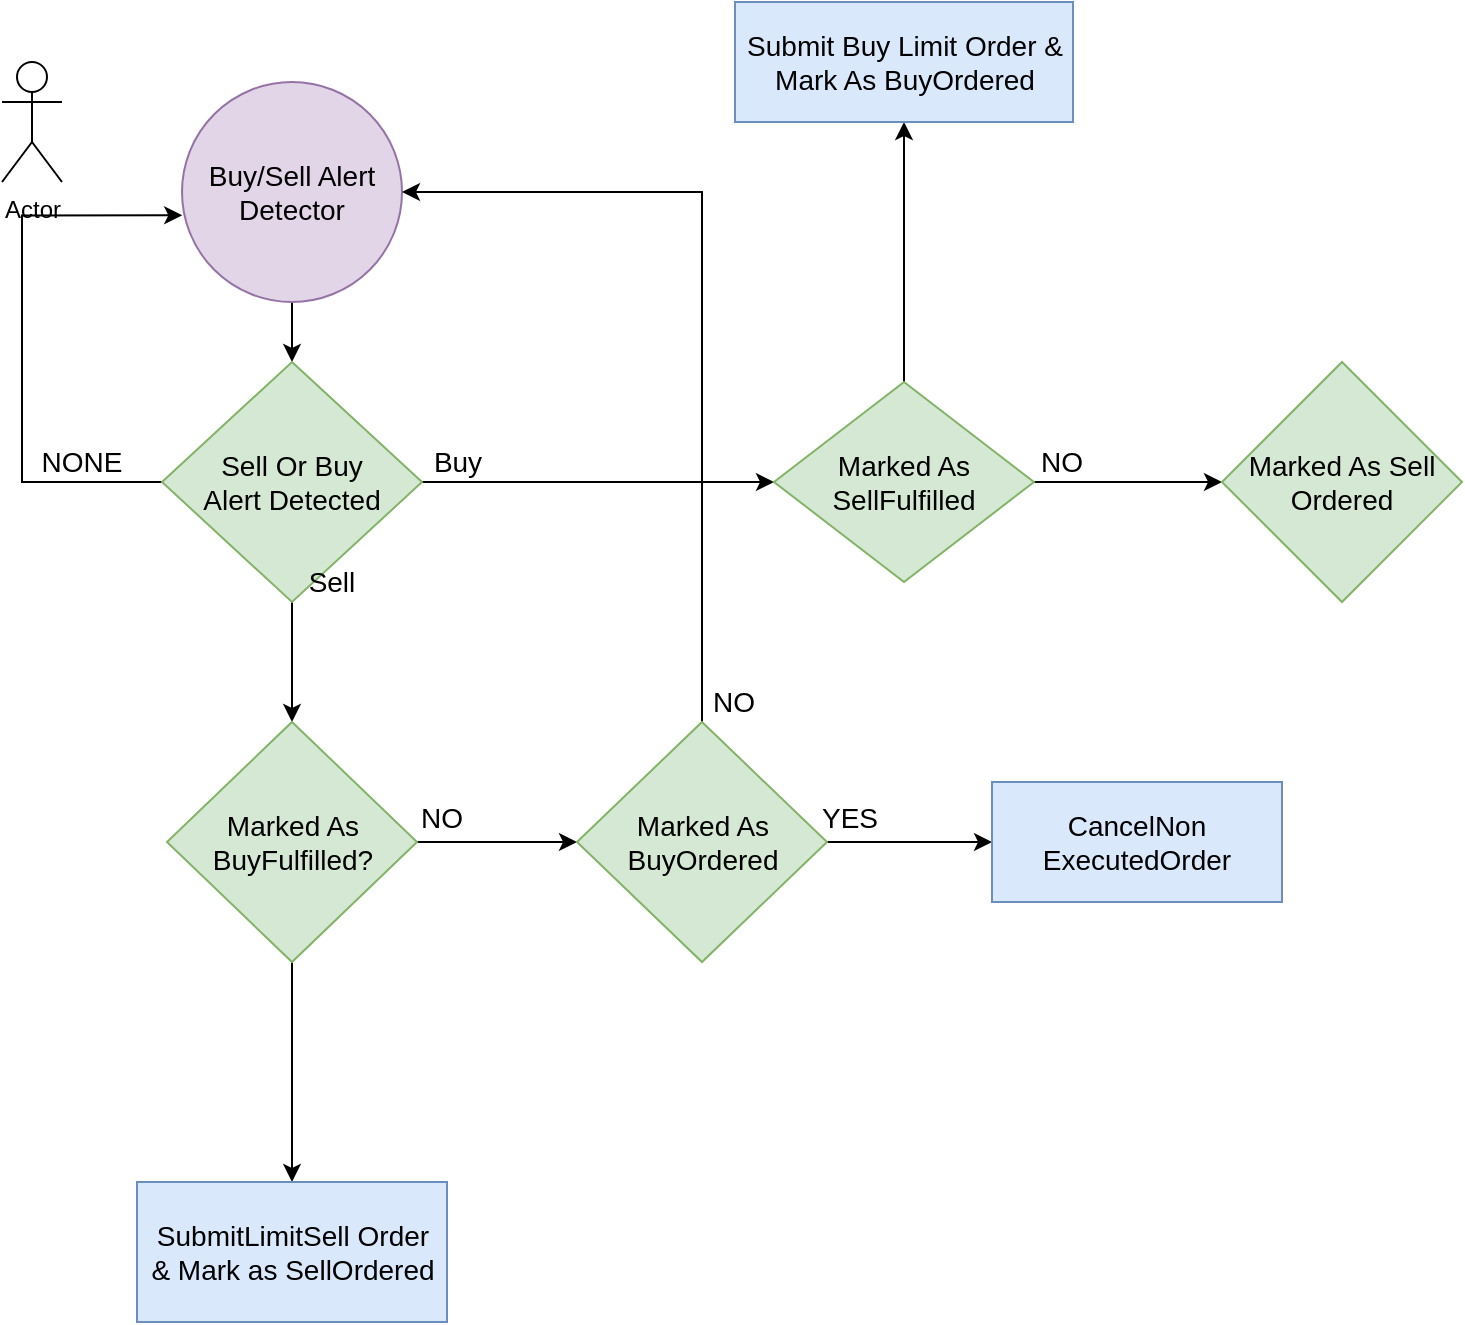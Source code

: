 <mxfile version="14.8.1" type="github">
  <diagram id="C5RBs43oDa-KdzZeNtuy" name="Page-1">
    <mxGraphModel dx="1110" dy="598" grid="1" gridSize="10" guides="1" tooltips="1" connect="1" arrows="1" fold="1" page="1" pageScale="1" pageWidth="827" pageHeight="1169" math="0" shadow="0">
      <root>
        <mxCell id="WIyWlLk6GJQsqaUBKTNV-0" />
        <mxCell id="WIyWlLk6GJQsqaUBKTNV-1" parent="WIyWlLk6GJQsqaUBKTNV-0" />
        <mxCell id="lnbEZevAB6vKnUXMi4Jg-0" value="Actor" style="shape=umlActor;verticalLabelPosition=bottom;verticalAlign=top;html=1;outlineConnect=0;" vertex="1" parent="WIyWlLk6GJQsqaUBKTNV-1">
          <mxGeometry x="10" y="100" width="30" height="60" as="geometry" />
        </mxCell>
        <mxCell id="lnbEZevAB6vKnUXMi4Jg-11" value="" style="edgeStyle=orthogonalEdgeStyle;rounded=0;orthogonalLoop=1;jettySize=auto;html=1;" edge="1" parent="WIyWlLk6GJQsqaUBKTNV-1" source="lnbEZevAB6vKnUXMi4Jg-4" target="lnbEZevAB6vKnUXMi4Jg-10">
          <mxGeometry relative="1" as="geometry" />
        </mxCell>
        <mxCell id="lnbEZevAB6vKnUXMi4Jg-4" value="&lt;span style=&quot;font-size: 14px;&quot;&gt;Buy/Sell Alert Detector&lt;/span&gt;" style="ellipse;whiteSpace=wrap;html=1;aspect=fixed;fillColor=#e1d5e7;strokeColor=#9673a6;fontSize=14;" vertex="1" parent="WIyWlLk6GJQsqaUBKTNV-1">
          <mxGeometry x="100" y="110" width="110" height="110" as="geometry" />
        </mxCell>
        <mxCell id="lnbEZevAB6vKnUXMi4Jg-12" style="edgeStyle=orthogonalEdgeStyle;rounded=0;orthogonalLoop=1;jettySize=auto;html=1;entryX=0.001;entryY=0.606;entryDx=0;entryDy=0;entryPerimeter=0;" edge="1" parent="WIyWlLk6GJQsqaUBKTNV-1" source="lnbEZevAB6vKnUXMi4Jg-10" target="lnbEZevAB6vKnUXMi4Jg-4">
          <mxGeometry relative="1" as="geometry">
            <mxPoint x="70" y="200" as="targetPoint" />
            <Array as="points">
              <mxPoint x="20" y="310" />
              <mxPoint x="20" y="177" />
            </Array>
          </mxGeometry>
        </mxCell>
        <mxCell id="lnbEZevAB6vKnUXMi4Jg-25" value="" style="edgeStyle=orthogonalEdgeStyle;rounded=0;orthogonalLoop=1;jettySize=auto;html=1;fontSize=14;" edge="1" parent="WIyWlLk6GJQsqaUBKTNV-1" source="lnbEZevAB6vKnUXMi4Jg-10" target="lnbEZevAB6vKnUXMi4Jg-24">
          <mxGeometry relative="1" as="geometry" />
        </mxCell>
        <mxCell id="lnbEZevAB6vKnUXMi4Jg-46" value="" style="edgeStyle=orthogonalEdgeStyle;rounded=0;orthogonalLoop=1;jettySize=auto;html=1;fontSize=14;" edge="1" parent="WIyWlLk6GJQsqaUBKTNV-1" source="lnbEZevAB6vKnUXMi4Jg-10" target="lnbEZevAB6vKnUXMi4Jg-45">
          <mxGeometry relative="1" as="geometry" />
        </mxCell>
        <mxCell id="lnbEZevAB6vKnUXMi4Jg-10" value="Sell Or Buy &lt;br&gt;Alert Detected" style="rhombus;whiteSpace=wrap;html=1;strokeColor=#82b366;fillColor=#d5e8d4;fontSize=14;" vertex="1" parent="WIyWlLk6GJQsqaUBKTNV-1">
          <mxGeometry x="90" y="250" width="130" height="120" as="geometry" />
        </mxCell>
        <mxCell id="lnbEZevAB6vKnUXMi4Jg-17" value="NONE" style="text;html=1;strokeColor=none;fillColor=none;align=center;verticalAlign=middle;whiteSpace=wrap;rounded=0;fontSize=14;" vertex="1" parent="WIyWlLk6GJQsqaUBKTNV-1">
          <mxGeometry x="30" y="290" width="40" height="20" as="geometry" />
        </mxCell>
        <mxCell id="lnbEZevAB6vKnUXMi4Jg-19" value="Sell" style="text;html=1;strokeColor=none;fillColor=none;align=center;verticalAlign=middle;whiteSpace=wrap;rounded=0;fontSize=14;" vertex="1" parent="WIyWlLk6GJQsqaUBKTNV-1">
          <mxGeometry x="155" y="350" width="40" height="20" as="geometry" />
        </mxCell>
        <mxCell id="lnbEZevAB6vKnUXMi4Jg-32" value="" style="edgeStyle=orthogonalEdgeStyle;rounded=0;orthogonalLoop=1;jettySize=auto;html=1;fontSize=14;" edge="1" parent="WIyWlLk6GJQsqaUBKTNV-1" source="lnbEZevAB6vKnUXMi4Jg-24" target="lnbEZevAB6vKnUXMi4Jg-31">
          <mxGeometry relative="1" as="geometry" />
        </mxCell>
        <mxCell id="lnbEZevAB6vKnUXMi4Jg-43" value="" style="edgeStyle=orthogonalEdgeStyle;rounded=0;orthogonalLoop=1;jettySize=auto;html=1;fontSize=14;" edge="1" parent="WIyWlLk6GJQsqaUBKTNV-1" source="lnbEZevAB6vKnUXMi4Jg-24" target="lnbEZevAB6vKnUXMi4Jg-42">
          <mxGeometry relative="1" as="geometry" />
        </mxCell>
        <mxCell id="lnbEZevAB6vKnUXMi4Jg-24" value="Marked As BuyFulfilled?" style="rhombus;whiteSpace=wrap;html=1;strokeColor=#82b366;fillColor=#d5e8d4;fontSize=14;" vertex="1" parent="WIyWlLk6GJQsqaUBKTNV-1">
          <mxGeometry x="92.5" y="430" width="125" height="120" as="geometry" />
        </mxCell>
        <mxCell id="lnbEZevAB6vKnUXMi4Jg-28" value="NO" style="text;html=1;strokeColor=none;fillColor=none;align=center;verticalAlign=middle;whiteSpace=wrap;rounded=0;fontSize=14;" vertex="1" parent="WIyWlLk6GJQsqaUBKTNV-1">
          <mxGeometry x="210" y="468" width="40" height="20" as="geometry" />
        </mxCell>
        <mxCell id="lnbEZevAB6vKnUXMi4Jg-34" value="" style="edgeStyle=orthogonalEdgeStyle;rounded=0;orthogonalLoop=1;jettySize=auto;html=1;fontSize=14;" edge="1" parent="WIyWlLk6GJQsqaUBKTNV-1" source="lnbEZevAB6vKnUXMi4Jg-31" target="lnbEZevAB6vKnUXMi4Jg-33">
          <mxGeometry relative="1" as="geometry" />
        </mxCell>
        <mxCell id="lnbEZevAB6vKnUXMi4Jg-37" style="edgeStyle=orthogonalEdgeStyle;rounded=0;orthogonalLoop=1;jettySize=auto;html=1;fontSize=14;entryX=1;entryY=0.5;entryDx=0;entryDy=0;" edge="1" parent="WIyWlLk6GJQsqaUBKTNV-1" source="lnbEZevAB6vKnUXMi4Jg-31" target="lnbEZevAB6vKnUXMi4Jg-4">
          <mxGeometry relative="1" as="geometry">
            <mxPoint x="360" y="190" as="targetPoint" />
            <Array as="points">
              <mxPoint x="360" y="165" />
            </Array>
          </mxGeometry>
        </mxCell>
        <mxCell id="lnbEZevAB6vKnUXMi4Jg-31" value="Marked As BuyOrdered" style="rhombus;whiteSpace=wrap;html=1;strokeColor=#82b366;fillColor=#d5e8d4;fontSize=14;" vertex="1" parent="WIyWlLk6GJQsqaUBKTNV-1">
          <mxGeometry x="297.5" y="430" width="125" height="120" as="geometry" />
        </mxCell>
        <mxCell id="lnbEZevAB6vKnUXMi4Jg-33" value="CancelNon ExecutedOrder" style="whiteSpace=wrap;html=1;fontSize=14;strokeColor=#6c8ebf;fillColor=#dae8fc;" vertex="1" parent="WIyWlLk6GJQsqaUBKTNV-1">
          <mxGeometry x="505" y="460" width="145" height="60" as="geometry" />
        </mxCell>
        <mxCell id="lnbEZevAB6vKnUXMi4Jg-36" value="YES" style="text;html=1;strokeColor=none;fillColor=none;align=center;verticalAlign=middle;whiteSpace=wrap;rounded=0;fontSize=14;" vertex="1" parent="WIyWlLk6GJQsqaUBKTNV-1">
          <mxGeometry x="414" y="468" width="40" height="20" as="geometry" />
        </mxCell>
        <mxCell id="lnbEZevAB6vKnUXMi4Jg-39" value="NO" style="text;html=1;strokeColor=none;fillColor=none;align=center;verticalAlign=middle;whiteSpace=wrap;rounded=0;fontSize=14;" vertex="1" parent="WIyWlLk6GJQsqaUBKTNV-1">
          <mxGeometry x="356" y="410" width="40" height="20" as="geometry" />
        </mxCell>
        <mxCell id="lnbEZevAB6vKnUXMi4Jg-42" value="SubmitLimitSell Order&lt;br&gt;&amp;amp; Mark as SellOrdered" style="whiteSpace=wrap;html=1;fontSize=14;strokeColor=#6c8ebf;fillColor=#dae8fc;" vertex="1" parent="WIyWlLk6GJQsqaUBKTNV-1">
          <mxGeometry x="77.5" y="660" width="155" height="70" as="geometry" />
        </mxCell>
        <mxCell id="lnbEZevAB6vKnUXMi4Jg-50" value="" style="edgeStyle=orthogonalEdgeStyle;rounded=0;orthogonalLoop=1;jettySize=auto;html=1;fontSize=14;" edge="1" parent="WIyWlLk6GJQsqaUBKTNV-1" source="lnbEZevAB6vKnUXMi4Jg-45" target="lnbEZevAB6vKnUXMi4Jg-49">
          <mxGeometry relative="1" as="geometry" />
        </mxCell>
        <mxCell id="lnbEZevAB6vKnUXMi4Jg-53" value="" style="edgeStyle=orthogonalEdgeStyle;rounded=0;orthogonalLoop=1;jettySize=auto;html=1;fontSize=14;" edge="1" parent="WIyWlLk6GJQsqaUBKTNV-1" source="lnbEZevAB6vKnUXMi4Jg-45" target="lnbEZevAB6vKnUXMi4Jg-52">
          <mxGeometry relative="1" as="geometry" />
        </mxCell>
        <mxCell id="lnbEZevAB6vKnUXMi4Jg-45" value="Marked As SellFulfilled" style="rhombus;whiteSpace=wrap;html=1;strokeColor=#82b366;fillColor=#d5e8d4;fontSize=14;" vertex="1" parent="WIyWlLk6GJQsqaUBKTNV-1">
          <mxGeometry x="396" y="260" width="130" height="100" as="geometry" />
        </mxCell>
        <mxCell id="lnbEZevAB6vKnUXMi4Jg-47" value="Buy" style="text;html=1;strokeColor=none;fillColor=none;align=center;verticalAlign=middle;whiteSpace=wrap;rounded=0;fontSize=14;" vertex="1" parent="WIyWlLk6GJQsqaUBKTNV-1">
          <mxGeometry x="217.5" y="290" width="40" height="20" as="geometry" />
        </mxCell>
        <mxCell id="lnbEZevAB6vKnUXMi4Jg-49" value="Marked As Sell Ordered" style="rhombus;whiteSpace=wrap;html=1;fontSize=14;strokeColor=#82b366;fillColor=#d5e8d4;" vertex="1" parent="WIyWlLk6GJQsqaUBKTNV-1">
          <mxGeometry x="620" y="250" width="120" height="120" as="geometry" />
        </mxCell>
        <mxCell id="lnbEZevAB6vKnUXMi4Jg-51" value="NO" style="text;html=1;strokeColor=none;fillColor=none;align=center;verticalAlign=middle;whiteSpace=wrap;rounded=0;fontSize=14;" vertex="1" parent="WIyWlLk6GJQsqaUBKTNV-1">
          <mxGeometry x="520" y="290" width="40" height="20" as="geometry" />
        </mxCell>
        <mxCell id="lnbEZevAB6vKnUXMi4Jg-52" value="Submit Buy Limit Order &amp;amp; Mark As BuyOrdered" style="whiteSpace=wrap;html=1;fontSize=14;strokeColor=#6c8ebf;fillColor=#dae8fc;" vertex="1" parent="WIyWlLk6GJQsqaUBKTNV-1">
          <mxGeometry x="376.5" y="70" width="169" height="60" as="geometry" />
        </mxCell>
      </root>
    </mxGraphModel>
  </diagram>
</mxfile>
